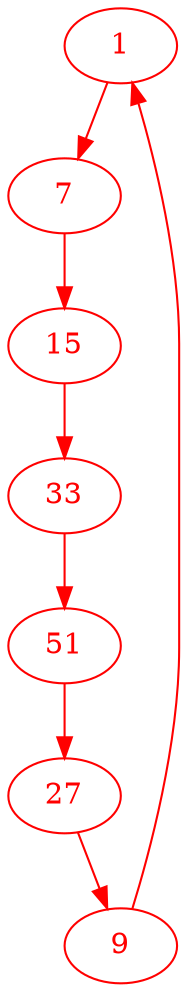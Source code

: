 digraph g{
node [color = red, fontcolor=red]; 1 7 9 15 27 33 51 ;
1 -> 7 [color=red] ;
7 -> 15 [color=red] ;
9 -> 1 [color=red] ;
15 -> 33 [color=red] ;
27 -> 9 [color=red] ;
33 -> 51 [color=red] ;
51 -> 27 [color=red] ;
}